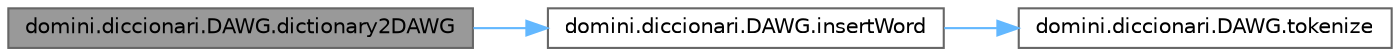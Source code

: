 digraph "domini.diccionari.DAWG.dictionary2DAWG"
{
 // INTERACTIVE_SVG=YES
 // LATEX_PDF_SIZE
  bgcolor="transparent";
  edge [fontname=Helvetica,fontsize=10,labelfontname=Helvetica,labelfontsize=10];
  node [fontname=Helvetica,fontsize=10,shape=box,height=0.2,width=0.4];
  rankdir="LR";
  Node1 [id="Node000001",label="domini.diccionari.DAWG.dictionary2DAWG",height=0.2,width=0.4,color="gray40", fillcolor="grey60", style="filled", fontcolor="black",tooltip="Genera un DAWG a partir d'un fitxer amb un format específic."];
  Node1 -> Node2 [id="edge1_Node000001_Node000002",color="steelblue1",style="solid",tooltip=" "];
  Node2 [id="Node000002",label="domini.diccionari.DAWG.insertWord",height=0.2,width=0.4,color="grey40", fillcolor="white", style="filled",URL="$classdomini_1_1diccionari_1_1_d_a_w_g.html#a4556b78b36bb9abd60c62c0c67b65c94",tooltip="Modifica el DAWG perquè reconegui la paraula d'entrada com a pertanyent al lèxic."];
  Node2 -> Node3 [id="edge2_Node000002_Node000003",color="steelblue1",style="solid",tooltip=" "];
  Node3 [id="Node000003",label="domini.diccionari.DAWG.tokenize",height=0.2,width=0.4,color="grey40", fillcolor="white", style="filled",URL="$classdomini_1_1diccionari_1_1_d_a_w_g.html#ad5db7cc629d77068e51ccae18f9bfebd",tooltip="Genera una llista amb les lletres i dígrafs de la paraula paràmetre."];
}

